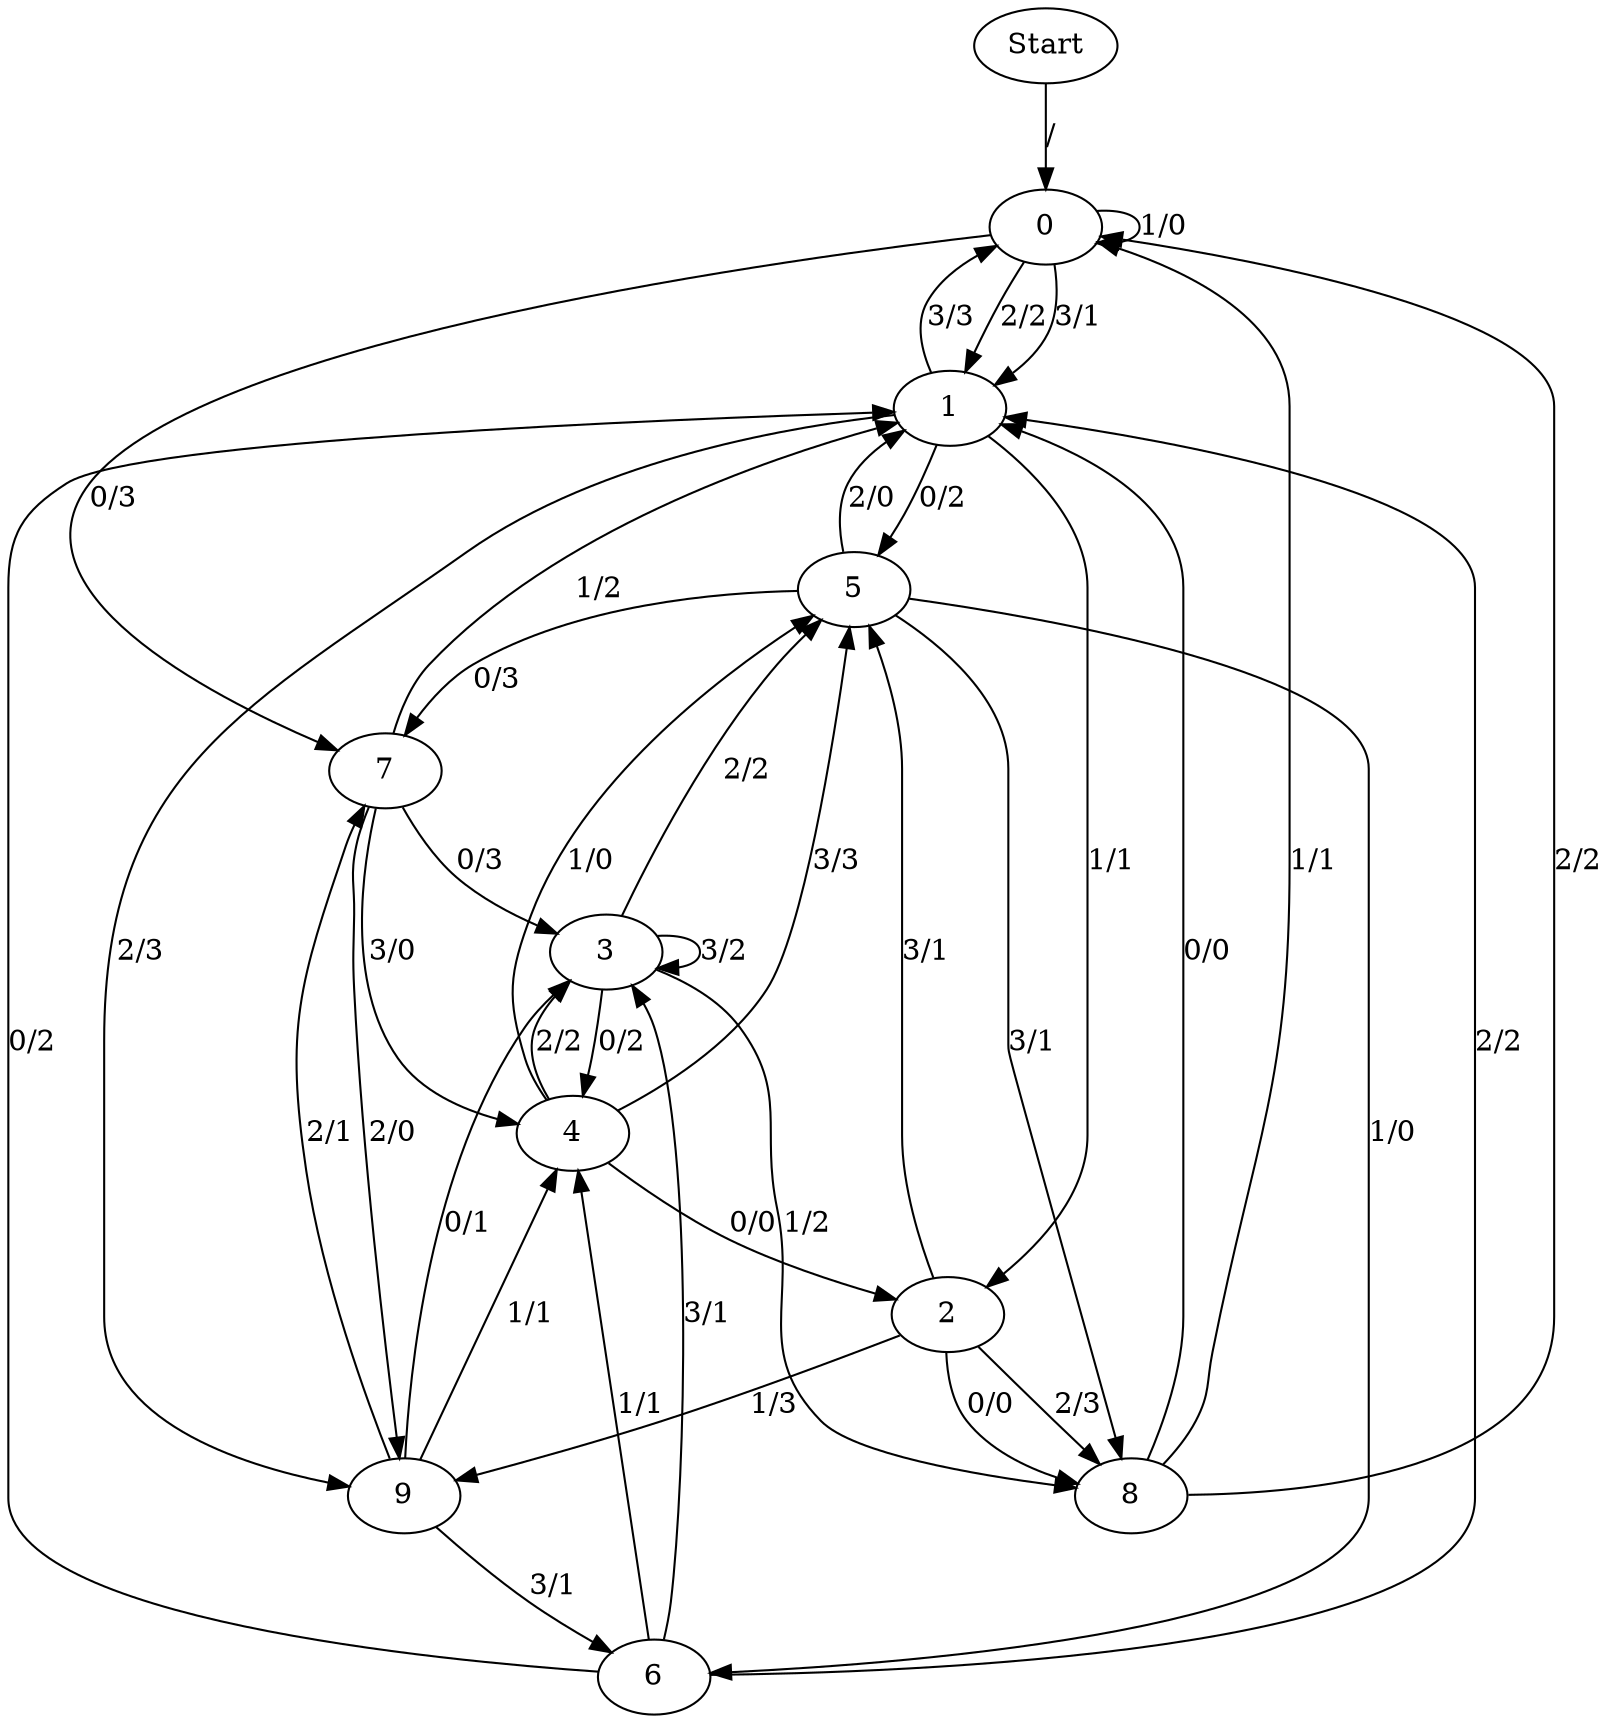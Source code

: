 digraph {
	Start -> 0 [label="/"]
	0 -> 0 [label="1/0"]
	0 -> 1 [label="2/2"]
	0 -> 1 [label="3/1"]
	0 -> 7 [label="0/3"]
	1 -> 2 [label="1/1"]
	1 -> 9 [label="2/3"]
	1 -> 0 [label="3/3"]
	1 -> 5 [label="0/2"]
	5 -> 7 [label="0/3"]
	5 -> 6 [label="1/0"]
	5 -> 1 [label="2/0"]
	5 -> 8 [label="3/1"]
	8 -> 1 [label="0/0"]
	8 -> 0 [label="1/1"]
	8 -> 0 [label="2/2"]
	7 -> 1 [label="1/2"]
	7 -> 9 [label="2/0"]
	7 -> 4 [label="3/0"]
	7 -> 3 [label="0/3"]
	3 -> 8 [label="1/2"]
	3 -> 5 [label="2/2"]
	3 -> 3 [label="3/2"]
	3 -> 4 [label="0/2"]
	4 -> 2 [label="0/0"]
	4 -> 5 [label="1/0"]
	4 -> 3 [label="2/2"]
	4 -> 5 [label="3/3"]
	2 -> 9 [label="1/3"]
	2 -> 8 [label="2/3"]
	2 -> 5 [label="3/1"]
	2 -> 8 [label="0/0"]
	9 -> 3 [label="0/1"]
	9 -> 4 [label="1/1"]
	9 -> 7 [label="2/1"]
	9 -> 6 [label="3/1"]
	6 -> 1 [label="0/2"]
	6 -> 4 [label="1/1"]
	6 -> 1 [label="2/2"]
	6 -> 3 [label="3/1"]
}